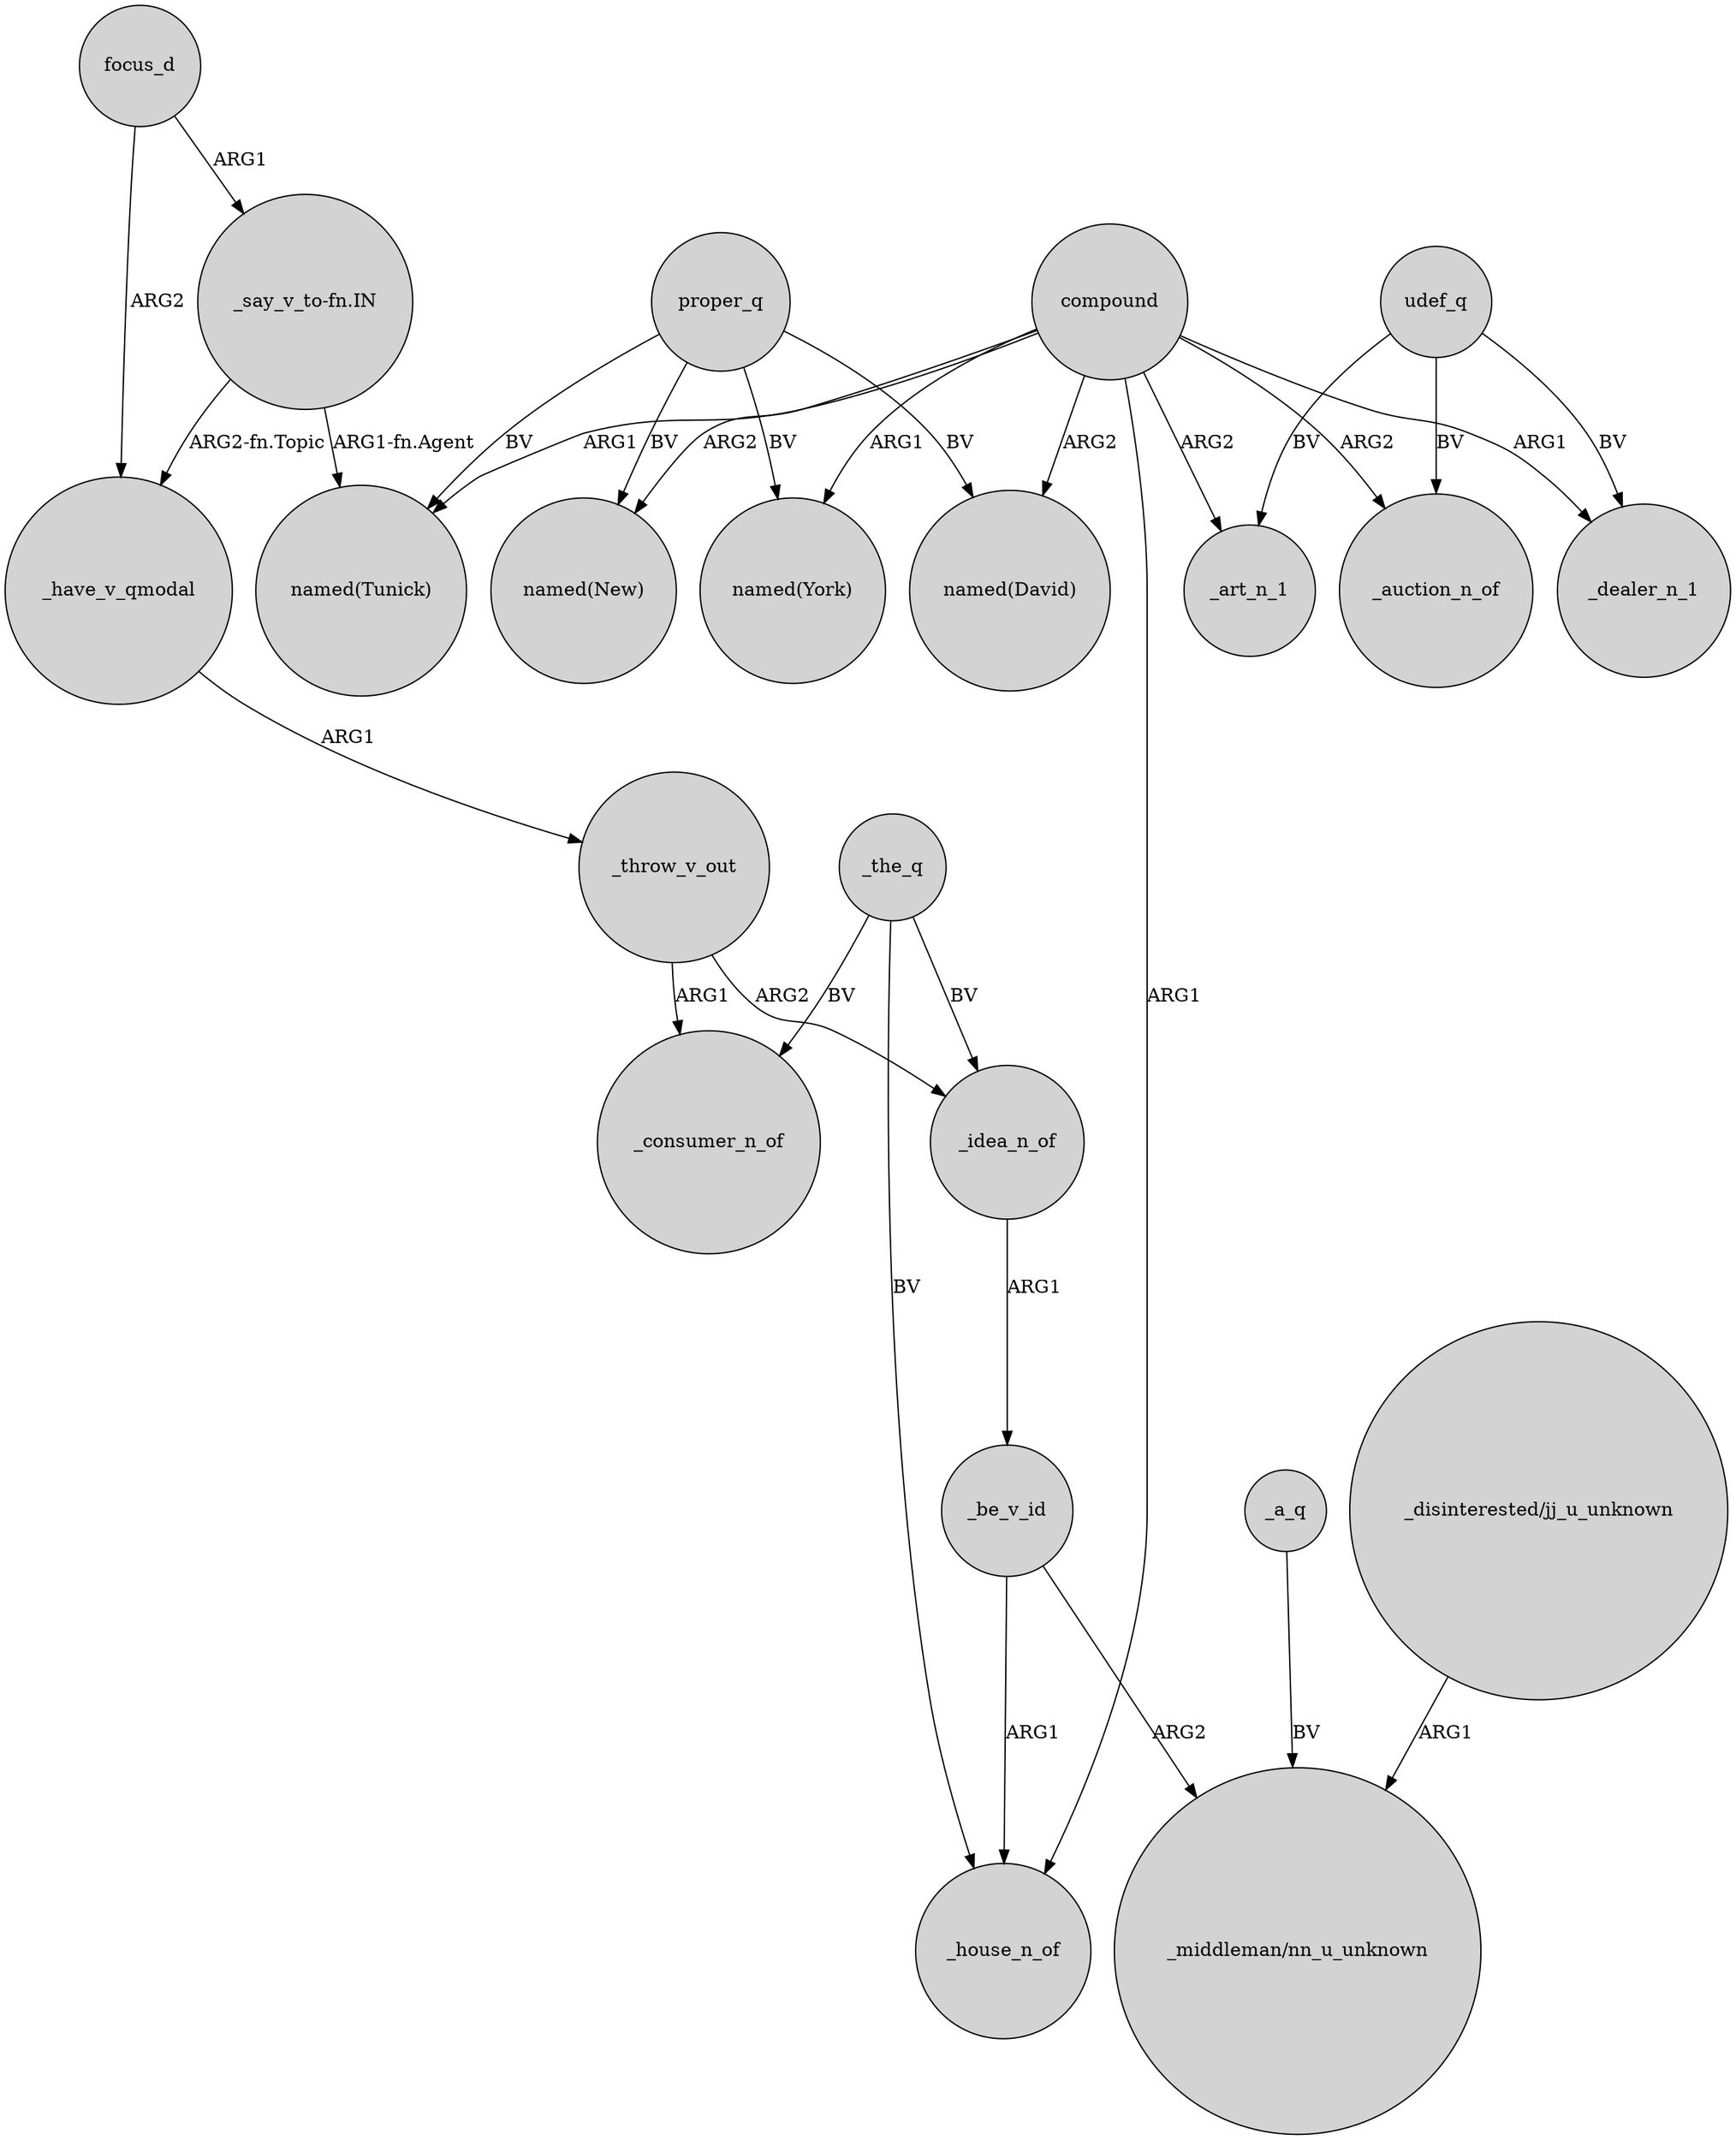 digraph {
	node [shape=circle style=filled]
	_the_q -> _house_n_of [label=BV]
	"_say_v_to-fn.IN" -> _have_v_qmodal [label="ARG2-fn.Topic"]
	compound -> "named(Tunick)" [label=ARG1]
	compound -> "named(New)" [label=ARG2]
	focus_d -> _have_v_qmodal [label=ARG2]
	proper_q -> "named(New)" [label=BV]
	udef_q -> _art_n_1 [label=BV]
	compound -> _art_n_1 [label=ARG2]
	_be_v_id -> "_middleman/nn_u_unknown" [label=ARG2]
	_throw_v_out -> _consumer_n_of [label=ARG1]
	compound -> _auction_n_of [label=ARG2]
	udef_q -> _auction_n_of [label=BV]
	_a_q -> "_middleman/nn_u_unknown" [label=BV]
	compound -> _dealer_n_1 [label=ARG1]
	_be_v_id -> _house_n_of [label=ARG1]
	_throw_v_out -> _idea_n_of [label=ARG2]
	_have_v_qmodal -> _throw_v_out [label=ARG1]
	compound -> "named(York)" [label=ARG1]
	compound -> _house_n_of [label=ARG1]
	_the_q -> _idea_n_of [label=BV]
	compound -> "named(David)" [label=ARG2]
	_the_q -> _consumer_n_of [label=BV]
	"_say_v_to-fn.IN" -> "named(Tunick)" [label="ARG1-fn.Agent"]
	"_disinterested/jj_u_unknown" -> "_middleman/nn_u_unknown" [label=ARG1]
	_idea_n_of -> _be_v_id [label=ARG1]
	proper_q -> "named(Tunick)" [label=BV]
	udef_q -> _dealer_n_1 [label=BV]
	proper_q -> "named(York)" [label=BV]
	proper_q -> "named(David)" [label=BV]
	focus_d -> "_say_v_to-fn.IN" [label=ARG1]
}
